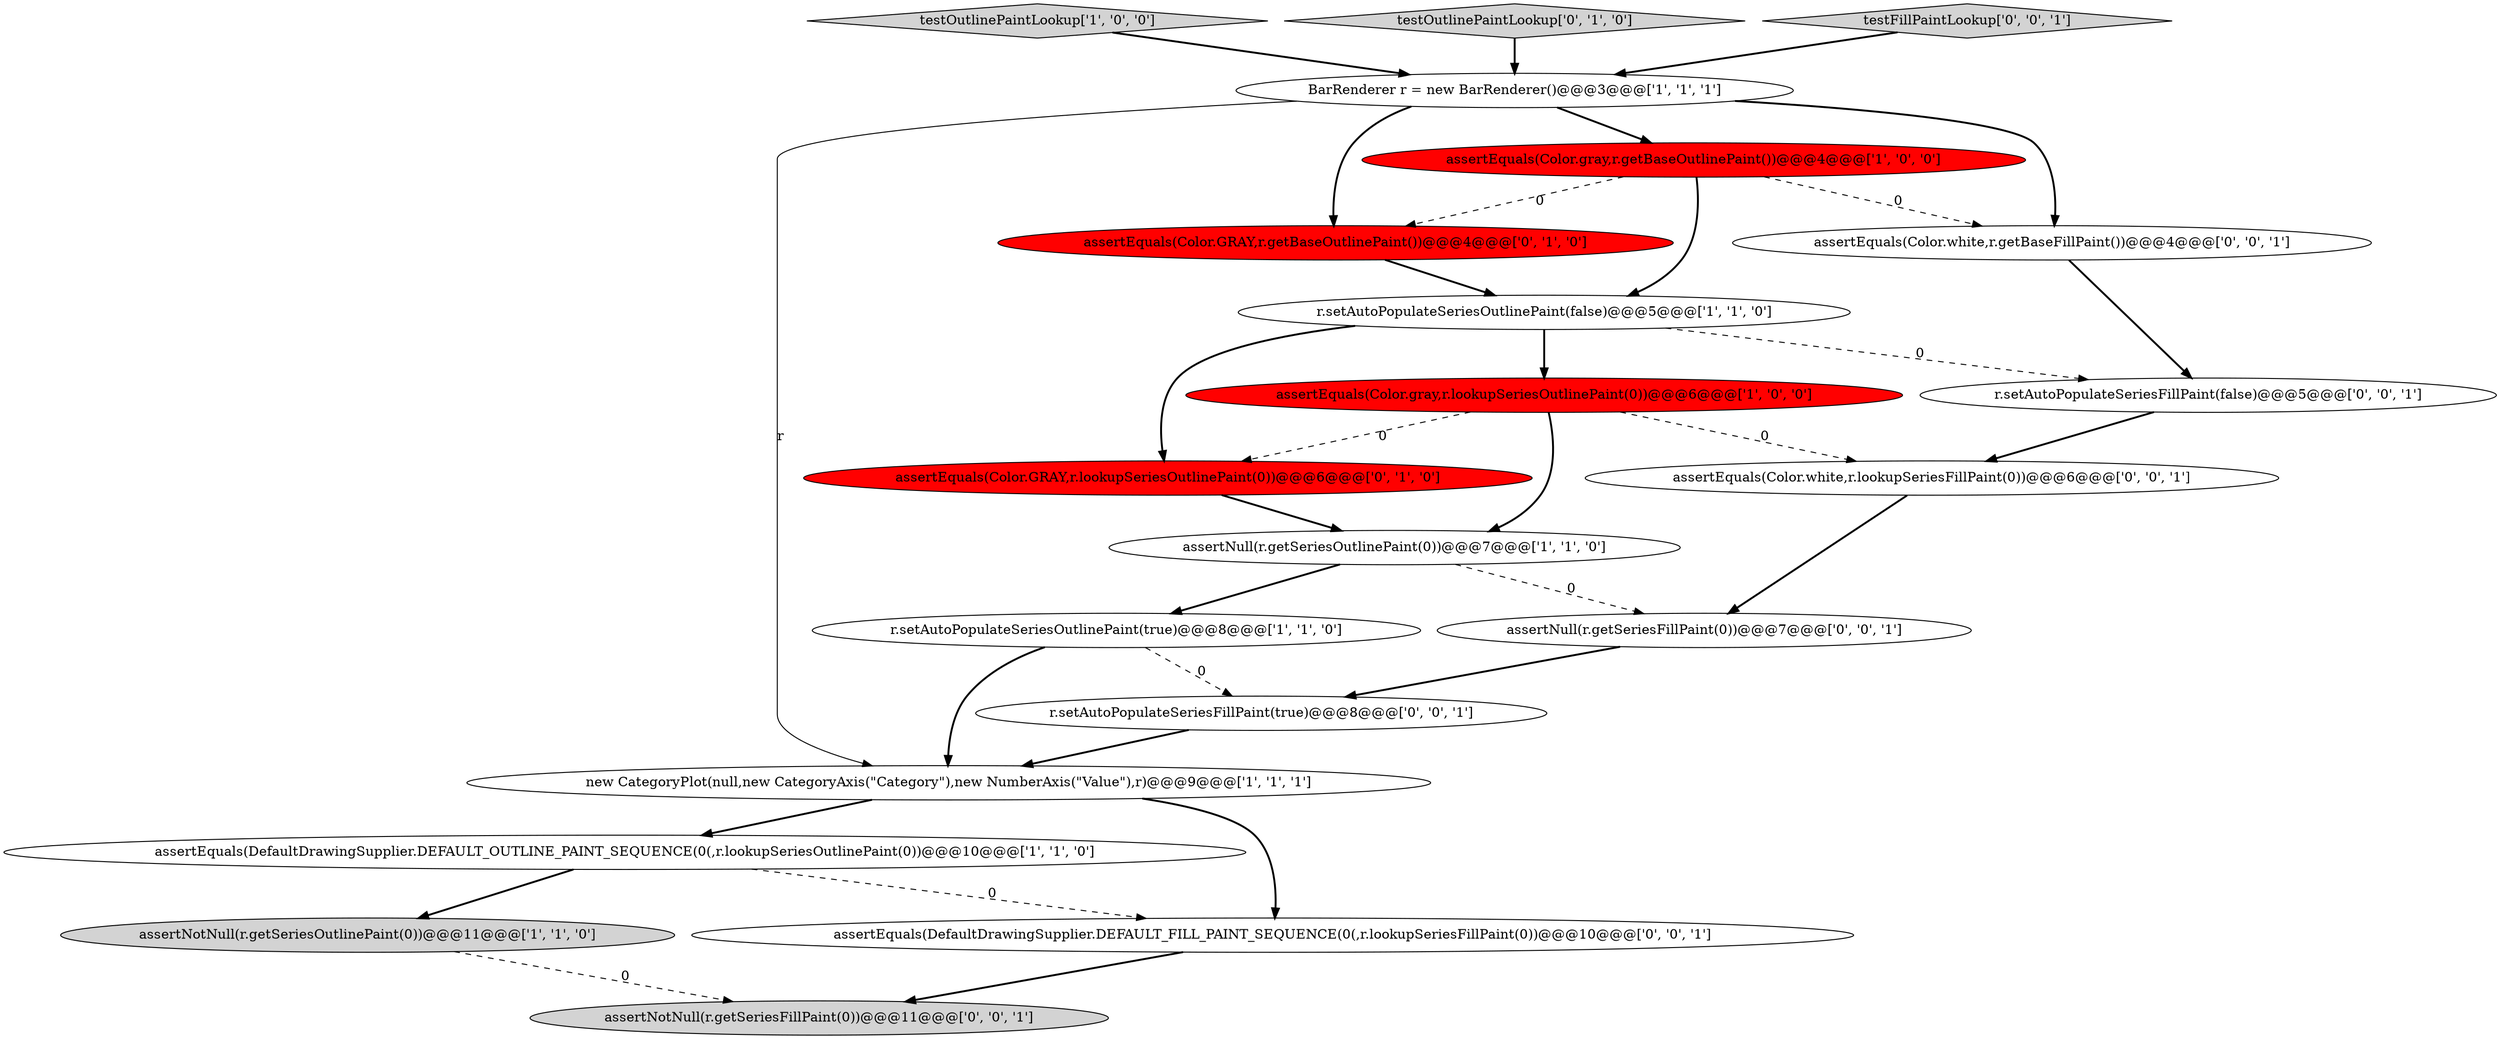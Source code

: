 digraph {
3 [style = filled, label = "assertNull(r.getSeriesOutlinePaint(0))@@@7@@@['1', '1', '0']", fillcolor = white, shape = ellipse image = "AAA0AAABBB1BBB"];
18 [style = filled, label = "assertEquals(Color.white,r.getBaseFillPaint())@@@4@@@['0', '0', '1']", fillcolor = white, shape = ellipse image = "AAA0AAABBB3BBB"];
2 [style = filled, label = "r.setAutoPopulateSeriesOutlinePaint(false)@@@5@@@['1', '1', '0']", fillcolor = white, shape = ellipse image = "AAA0AAABBB1BBB"];
6 [style = filled, label = "new CategoryPlot(null,new CategoryAxis(\"Category\"),new NumberAxis(\"Value\"),r)@@@9@@@['1', '1', '1']", fillcolor = white, shape = ellipse image = "AAA0AAABBB1BBB"];
16 [style = filled, label = "assertEquals(Color.white,r.lookupSeriesFillPaint(0))@@@6@@@['0', '0', '1']", fillcolor = white, shape = ellipse image = "AAA0AAABBB3BBB"];
7 [style = filled, label = "testOutlinePaintLookup['1', '0', '0']", fillcolor = lightgray, shape = diamond image = "AAA0AAABBB1BBB"];
9 [style = filled, label = "assertNotNull(r.getSeriesOutlinePaint(0))@@@11@@@['1', '1', '0']", fillcolor = lightgray, shape = ellipse image = "AAA0AAABBB1BBB"];
12 [style = filled, label = "assertEquals(Color.GRAY,r.getBaseOutlinePaint())@@@4@@@['0', '1', '0']", fillcolor = red, shape = ellipse image = "AAA1AAABBB2BBB"];
10 [style = filled, label = "assertEquals(Color.GRAY,r.lookupSeriesOutlinePaint(0))@@@6@@@['0', '1', '0']", fillcolor = red, shape = ellipse image = "AAA1AAABBB2BBB"];
11 [style = filled, label = "testOutlinePaintLookup['0', '1', '0']", fillcolor = lightgray, shape = diamond image = "AAA0AAABBB2BBB"];
0 [style = filled, label = "BarRenderer r = new BarRenderer()@@@3@@@['1', '1', '1']", fillcolor = white, shape = ellipse image = "AAA0AAABBB1BBB"];
5 [style = filled, label = "assertEquals(Color.gray,r.getBaseOutlinePaint())@@@4@@@['1', '0', '0']", fillcolor = red, shape = ellipse image = "AAA1AAABBB1BBB"];
13 [style = filled, label = "assertNull(r.getSeriesFillPaint(0))@@@7@@@['0', '0', '1']", fillcolor = white, shape = ellipse image = "AAA0AAABBB3BBB"];
17 [style = filled, label = "assertEquals(DefaultDrawingSupplier.DEFAULT_FILL_PAINT_SEQUENCE(0(,r.lookupSeriesFillPaint(0))@@@10@@@['0', '0', '1']", fillcolor = white, shape = ellipse image = "AAA0AAABBB3BBB"];
15 [style = filled, label = "testFillPaintLookup['0', '0', '1']", fillcolor = lightgray, shape = diamond image = "AAA0AAABBB3BBB"];
1 [style = filled, label = "r.setAutoPopulateSeriesOutlinePaint(true)@@@8@@@['1', '1', '0']", fillcolor = white, shape = ellipse image = "AAA0AAABBB1BBB"];
4 [style = filled, label = "assertEquals(DefaultDrawingSupplier.DEFAULT_OUTLINE_PAINT_SEQUENCE(0(,r.lookupSeriesOutlinePaint(0))@@@10@@@['1', '1', '0']", fillcolor = white, shape = ellipse image = "AAA0AAABBB1BBB"];
8 [style = filled, label = "assertEquals(Color.gray,r.lookupSeriesOutlinePaint(0))@@@6@@@['1', '0', '0']", fillcolor = red, shape = ellipse image = "AAA1AAABBB1BBB"];
14 [style = filled, label = "r.setAutoPopulateSeriesFillPaint(true)@@@8@@@['0', '0', '1']", fillcolor = white, shape = ellipse image = "AAA0AAABBB3BBB"];
20 [style = filled, label = "assertNotNull(r.getSeriesFillPaint(0))@@@11@@@['0', '0', '1']", fillcolor = lightgray, shape = ellipse image = "AAA0AAABBB3BBB"];
19 [style = filled, label = "r.setAutoPopulateSeriesFillPaint(false)@@@5@@@['0', '0', '1']", fillcolor = white, shape = ellipse image = "AAA0AAABBB3BBB"];
6->17 [style = bold, label=""];
4->9 [style = bold, label=""];
9->20 [style = dashed, label="0"];
16->13 [style = bold, label=""];
5->12 [style = dashed, label="0"];
2->19 [style = dashed, label="0"];
8->16 [style = dashed, label="0"];
8->10 [style = dashed, label="0"];
3->1 [style = bold, label=""];
1->14 [style = dashed, label="0"];
4->17 [style = dashed, label="0"];
0->12 [style = bold, label=""];
8->3 [style = bold, label=""];
18->19 [style = bold, label=""];
10->3 [style = bold, label=""];
7->0 [style = bold, label=""];
5->18 [style = dashed, label="0"];
2->10 [style = bold, label=""];
3->13 [style = dashed, label="0"];
0->6 [style = solid, label="r"];
19->16 [style = bold, label=""];
6->4 [style = bold, label=""];
5->2 [style = bold, label=""];
12->2 [style = bold, label=""];
11->0 [style = bold, label=""];
1->6 [style = bold, label=""];
15->0 [style = bold, label=""];
0->18 [style = bold, label=""];
13->14 [style = bold, label=""];
14->6 [style = bold, label=""];
2->8 [style = bold, label=""];
0->5 [style = bold, label=""];
17->20 [style = bold, label=""];
}
